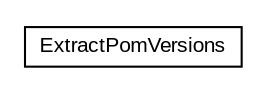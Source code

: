 #!/usr/local/bin/dot
#
# Class diagram 
# Generated by UMLGraph version R5_6-24-gf6e263 (http://www.umlgraph.org/)
#

digraph G {
	edge [fontname="arial",fontsize=10,labelfontname="arial",labelfontsize=10];
	node [fontname="arial",fontsize=10,shape=plaintext];
	nodesep=0.25;
	ranksep=0.5;
	// net.brabenetz.lib.securedproperties.tools.ExtractPomVersions
	c131 [label=<<table title="net.brabenetz.lib.securedproperties.tools.ExtractPomVersions" border="0" cellborder="1" cellspacing="0" cellpadding="2" port="p" href="./ExtractPomVersions.html">
		<tr><td><table border="0" cellspacing="0" cellpadding="1">
<tr><td align="center" balign="center"> ExtractPomVersions </td></tr>
		</table></td></tr>
		</table>>, URL="./ExtractPomVersions.html", fontname="arial", fontcolor="black", fontsize=10.0];
}

